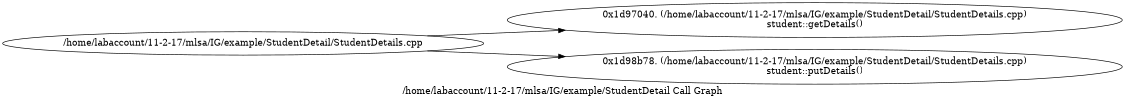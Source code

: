 digraph "/home/labaccount/11-2-17/mlsa/IG/example/StudentDetail Call Graph" {
	graph [dpi=300
		rankdir=LR
		size="7.5, 10"
		label="/home/labaccount/11-2-17/mlsa/IG/example/StudentDetail Call Graph"
	];

	Node0x199133041 [shape=oval, label="/home/labaccount/11-2-17/mlsa/IG/example/StudentDetail/StudentDetails.cpp"];
	Node0x373157267 [shape=oval, label="0x1d97040. (/home/labaccount/11-2-17/mlsa/IG/example/StudentDetail/StudentDetails.cpp)\nstudent::getDetails()"];
	Node0x199133041 -> Node0x373157267;
	Node0x908137028 [shape=oval, label="0x1d98b78. (/home/labaccount/11-2-17/mlsa/IG/example/StudentDetail/StudentDetails.cpp)\nstudent::putDetails()"];
	Node0x199133041 -> Node0x908137028;
}